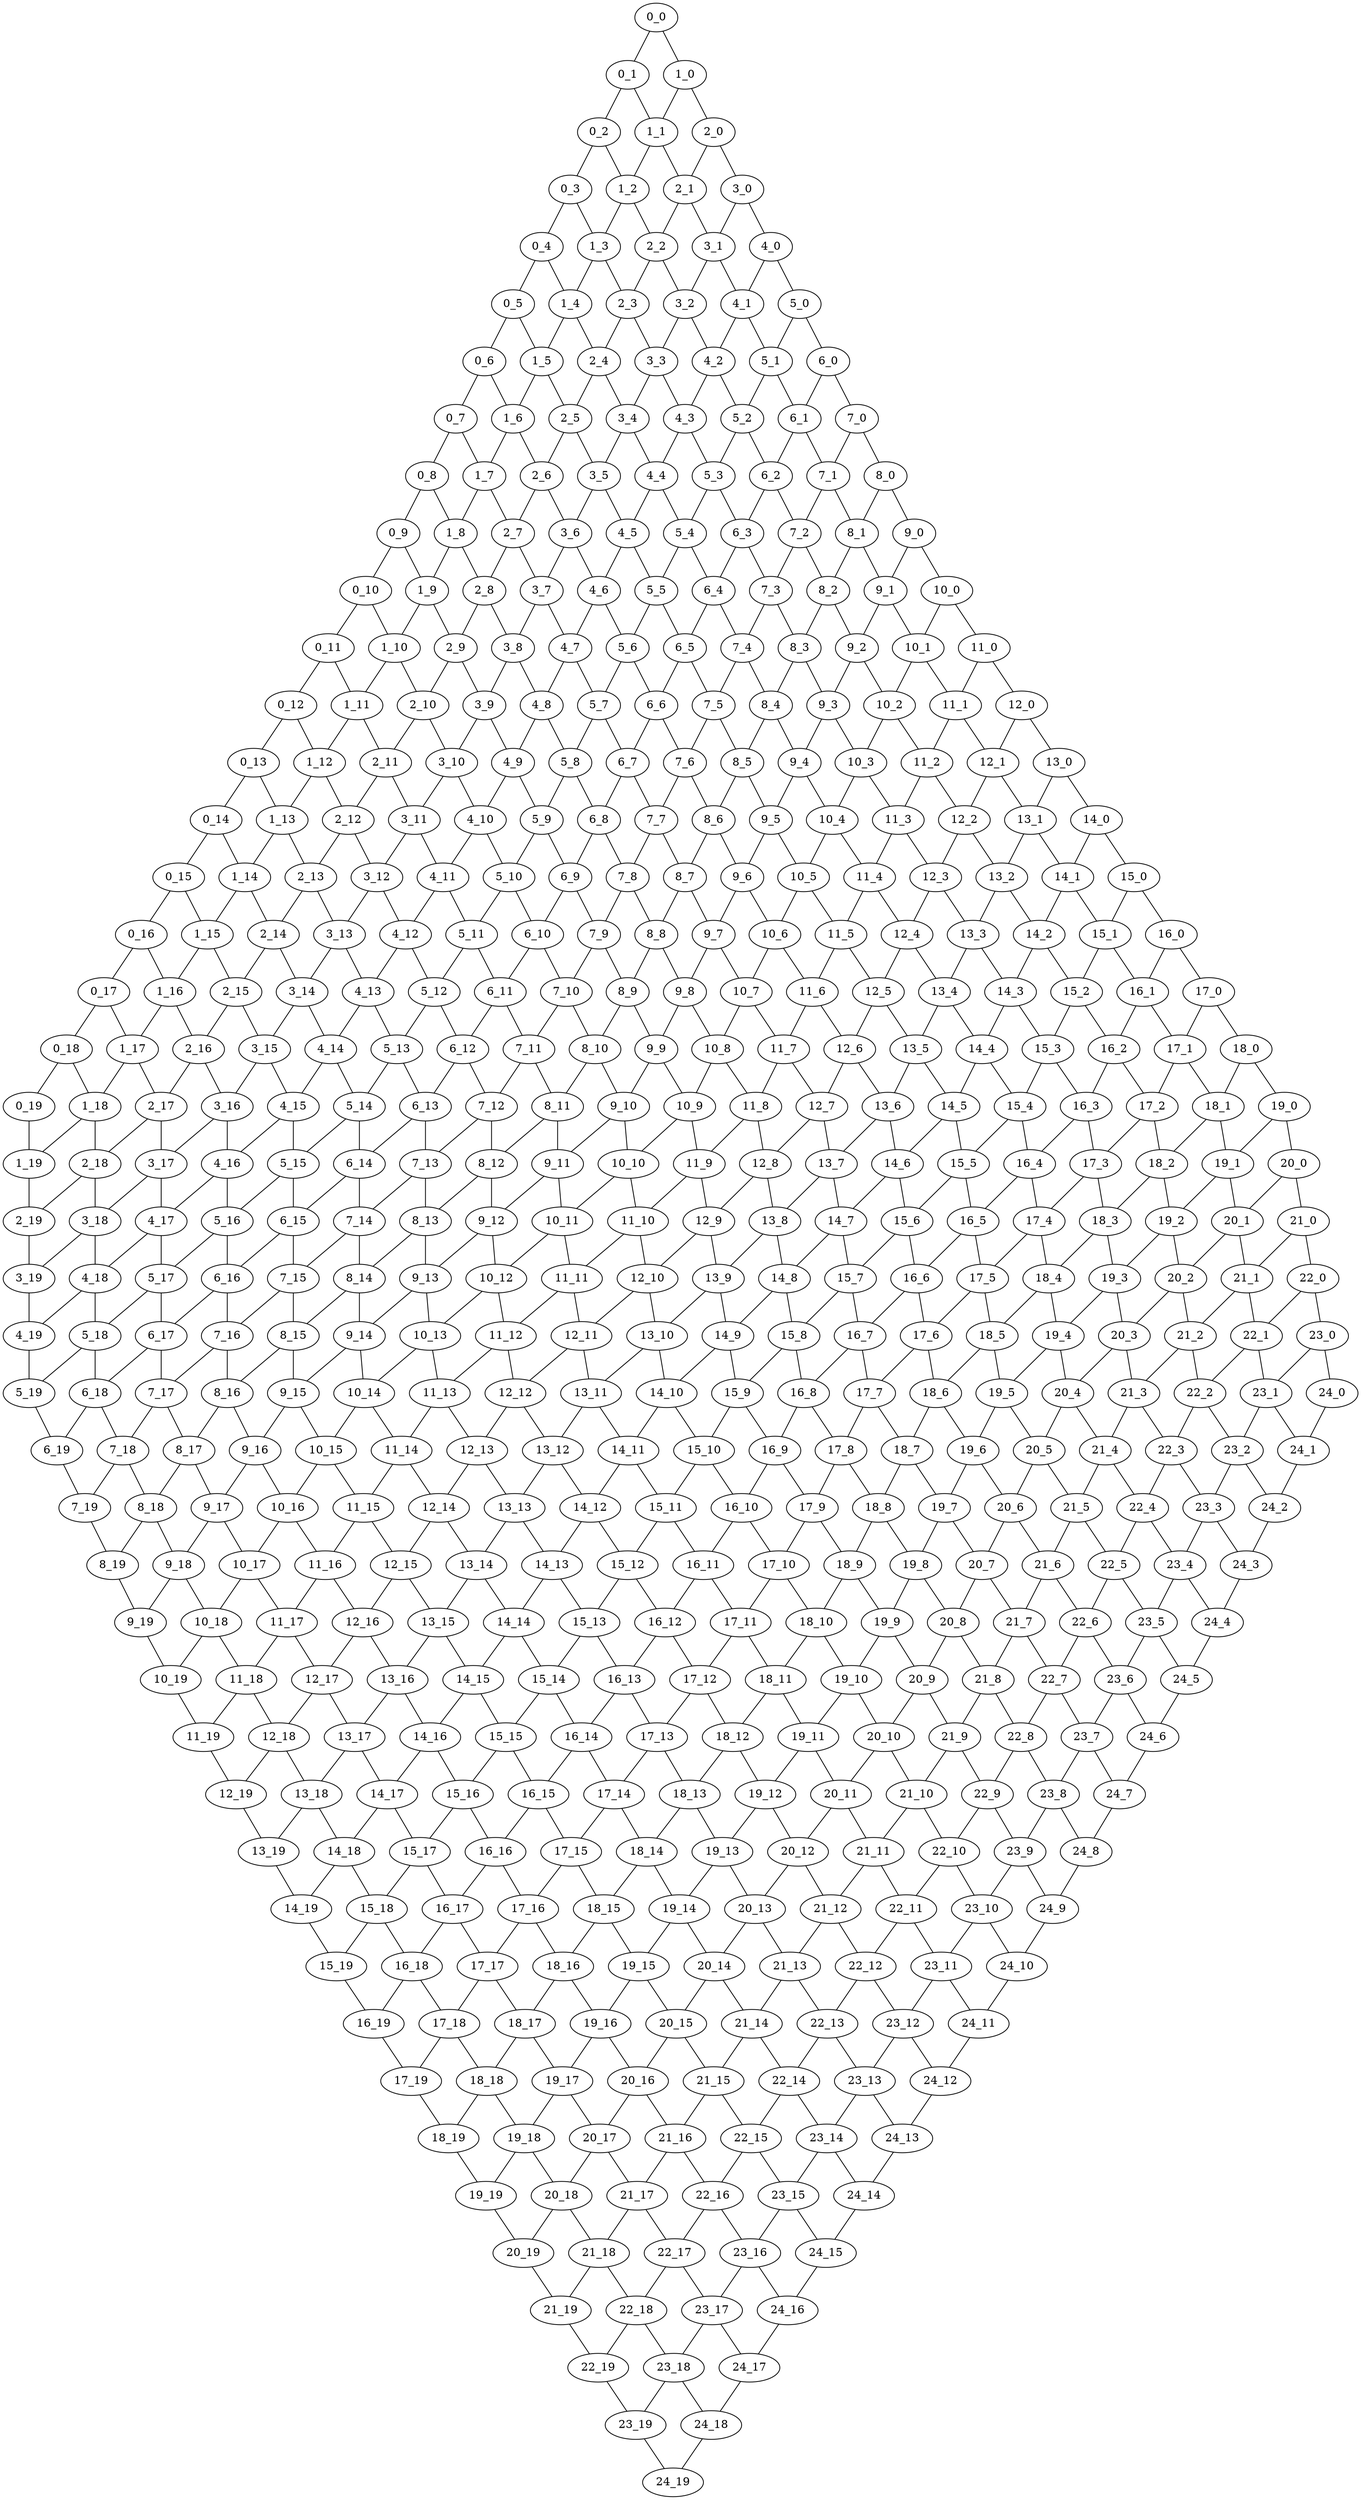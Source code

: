 graph G {
    "0_0";
    "0_1";
    "0_2";
    "0_3";
    "0_4";
    "0_5";
    "0_6";
    "0_7";
    "0_8";
    "0_9";
    "0_10";
    "0_11";
    "0_12";
    "0_13";
    "0_14";
    "0_15";
    "0_16";
    "0_17";
    "0_18";
    "0_19";
    "1_0";
    "1_1";
    "1_2";
    "1_3";
    "1_4";
    "1_5";
    "1_6";
    "1_7";
    "1_8";
    "1_9";
    "1_10";
    "1_11";
    "1_12";
    "1_13";
    "1_14";
    "1_15";
    "1_16";
    "1_17";
    "1_18";
    "1_19";
    "2_0";
    "2_1";
    "2_2";
    "2_3";
    "2_4";
    "2_5";
    "2_6";
    "2_7";
    "2_8";
    "2_9";
    "2_10";
    "2_11";
    "2_12";
    "2_13";
    "2_14";
    "2_15";
    "2_16";
    "2_17";
    "2_18";
    "2_19";
    "3_0";
    "3_1";
    "3_2";
    "3_3";
    "3_4";
    "3_5";
    "3_6";
    "3_7";
    "3_8";
    "3_9";
    "3_10";
    "3_11";
    "3_12";
    "3_13";
    "3_14";
    "3_15";
    "3_16";
    "3_17";
    "3_18";
    "3_19";
    "4_0";
    "4_1";
    "4_2";
    "4_3";
    "4_4";
    "4_5";
    "4_6";
    "4_7";
    "4_8";
    "4_9";
    "4_10";
    "4_11";
    "4_12";
    "4_13";
    "4_14";
    "4_15";
    "4_16";
    "4_17";
    "4_18";
    "4_19";
    "5_0";
    "5_1";
    "5_2";
    "5_3";
    "5_4";
    "5_5";
    "5_6";
    "5_7";
    "5_8";
    "5_9";
    "5_10";
    "5_11";
    "5_12";
    "5_13";
    "5_14";
    "5_15";
    "5_16";
    "5_17";
    "5_18";
    "5_19";
    "6_0";
    "6_1";
    "6_2";
    "6_3";
    "6_4";
    "6_5";
    "6_6";
    "6_7";
    "6_8";
    "6_9";
    "6_10";
    "6_11";
    "6_12";
    "6_13";
    "6_14";
    "6_15";
    "6_16";
    "6_17";
    "6_18";
    "6_19";
    "7_0";
    "7_1";
    "7_2";
    "7_3";
    "7_4";
    "7_5";
    "7_6";
    "7_7";
    "7_8";
    "7_9";
    "7_10";
    "7_11";
    "7_12";
    "7_13";
    "7_14";
    "7_15";
    "7_16";
    "7_17";
    "7_18";
    "7_19";
    "8_0";
    "8_1";
    "8_2";
    "8_3";
    "8_4";
    "8_5";
    "8_6";
    "8_7";
    "8_8";
    "8_9";
    "8_10";
    "8_11";
    "8_12";
    "8_13";
    "8_14";
    "8_15";
    "8_16";
    "8_17";
    "8_18";
    "8_19";
    "9_0";
    "9_1";
    "9_2";
    "9_3";
    "9_4";
    "9_5";
    "9_6";
    "9_7";
    "9_8";
    "9_9";
    "9_10";
    "9_11";
    "9_12";
    "9_13";
    "9_14";
    "9_15";
    "9_16";
    "9_17";
    "9_18";
    "9_19";
    "10_0";
    "10_1";
    "10_2";
    "10_3";
    "10_4";
    "10_5";
    "10_6";
    "10_7";
    "10_8";
    "10_9";
    "10_10";
    "10_11";
    "10_12";
    "10_13";
    "10_14";
    "10_15";
    "10_16";
    "10_17";
    "10_18";
    "10_19";
    "11_0";
    "11_1";
    "11_2";
    "11_3";
    "11_4";
    "11_5";
    "11_6";
    "11_7";
    "11_8";
    "11_9";
    "11_10";
    "11_11";
    "11_12";
    "11_13";
    "11_14";
    "11_15";
    "11_16";
    "11_17";
    "11_18";
    "11_19";
    "12_0";
    "12_1";
    "12_2";
    "12_3";
    "12_4";
    "12_5";
    "12_6";
    "12_7";
    "12_8";
    "12_9";
    "12_10";
    "12_11";
    "12_12";
    "12_13";
    "12_14";
    "12_15";
    "12_16";
    "12_17";
    "12_18";
    "12_19";
    "13_0";
    "13_1";
    "13_2";
    "13_3";
    "13_4";
    "13_5";
    "13_6";
    "13_7";
    "13_8";
    "13_9";
    "13_10";
    "13_11";
    "13_12";
    "13_13";
    "13_14";
    "13_15";
    "13_16";
    "13_17";
    "13_18";
    "13_19";
    "14_0";
    "14_1";
    "14_2";
    "14_3";
    "14_4";
    "14_5";
    "14_6";
    "14_7";
    "14_8";
    "14_9";
    "14_10";
    "14_11";
    "14_12";
    "14_13";
    "14_14";
    "14_15";
    "14_16";
    "14_17";
    "14_18";
    "14_19";
    "15_0";
    "15_1";
    "15_2";
    "15_3";
    "15_4";
    "15_5";
    "15_6";
    "15_7";
    "15_8";
    "15_9";
    "15_10";
    "15_11";
    "15_12";
    "15_13";
    "15_14";
    "15_15";
    "15_16";
    "15_17";
    "15_18";
    "15_19";
    "16_0";
    "16_1";
    "16_2";
    "16_3";
    "16_4";
    "16_5";
    "16_6";
    "16_7";
    "16_8";
    "16_9";
    "16_10";
    "16_11";
    "16_12";
    "16_13";
    "16_14";
    "16_15";
    "16_16";
    "16_17";
    "16_18";
    "16_19";
    "17_0";
    "17_1";
    "17_2";
    "17_3";
    "17_4";
    "17_5";
    "17_6";
    "17_7";
    "17_8";
    "17_9";
    "17_10";
    "17_11";
    "17_12";
    "17_13";
    "17_14";
    "17_15";
    "17_16";
    "17_17";
    "17_18";
    "17_19";
    "18_0";
    "18_1";
    "18_2";
    "18_3";
    "18_4";
    "18_5";
    "18_6";
    "18_7";
    "18_8";
    "18_9";
    "18_10";
    "18_11";
    "18_12";
    "18_13";
    "18_14";
    "18_15";
    "18_16";
    "18_17";
    "18_18";
    "18_19";
    "19_0";
    "19_1";
    "19_2";
    "19_3";
    "19_4";
    "19_5";
    "19_6";
    "19_7";
    "19_8";
    "19_9";
    "19_10";
    "19_11";
    "19_12";
    "19_13";
    "19_14";
    "19_15";
    "19_16";
    "19_17";
    "19_18";
    "19_19";
    "20_0";
    "20_1";
    "20_2";
    "20_3";
    "20_4";
    "20_5";
    "20_6";
    "20_7";
    "20_8";
    "20_9";
    "20_10";
    "20_11";
    "20_12";
    "20_13";
    "20_14";
    "20_15";
    "20_16";
    "20_17";
    "20_18";
    "20_19";
    "21_0";
    "21_1";
    "21_2";
    "21_3";
    "21_4";
    "21_5";
    "21_6";
    "21_7";
    "21_8";
    "21_9";
    "21_10";
    "21_11";
    "21_12";
    "21_13";
    "21_14";
    "21_15";
    "21_16";
    "21_17";
    "21_18";
    "21_19";
    "22_0";
    "22_1";
    "22_2";
    "22_3";
    "22_4";
    "22_5";
    "22_6";
    "22_7";
    "22_8";
    "22_9";
    "22_10";
    "22_11";
    "22_12";
    "22_13";
    "22_14";
    "22_15";
    "22_16";
    "22_17";
    "22_18";
    "22_19";
    "23_0";
    "23_1";
    "23_2";
    "23_3";
    "23_4";
    "23_5";
    "23_6";
    "23_7";
    "23_8";
    "23_9";
    "23_10";
    "23_11";
    "23_12";
    "23_13";
    "23_14";
    "23_15";
    "23_16";
    "23_17";
    "23_18";
    "23_19";
    "24_0";
    "24_1";
    "24_2";
    "24_3";
    "24_4";
    "24_5";
    "24_6";
    "24_7";
    "24_8";
    "24_9";
    "24_10";
    "24_11";
    "24_12";
    "24_13";
    "24_14";
    "24_15";
    "24_16";
    "24_17";
    "24_18";
    "24_19";
    "0_0" -- "0_1";
    "0_1" -- "0_2";
    "0_2" -- "0_3";
    "0_3" -- "0_4";
    "0_4" -- "0_5";
    "0_5" -- "0_6";
    "0_6" -- "0_7";
    "0_7" -- "0_8";
    "0_8" -- "0_9";
    "0_9" -- "0_10";
    "0_10" -- "0_11";
    "0_11" -- "0_12";
    "0_12" -- "0_13";
    "0_13" -- "0_14";
    "0_14" -- "0_15";
    "0_15" -- "0_16";
    "0_16" -- "0_17";
    "0_17" -- "0_18";
    "0_18" -- "0_19";
    "1_0" -- "1_1";
    "1_1" -- "1_2";
    "1_2" -- "1_3";
    "1_3" -- "1_4";
    "1_4" -- "1_5";
    "1_5" -- "1_6";
    "1_6" -- "1_7";
    "1_7" -- "1_8";
    "1_8" -- "1_9";
    "1_9" -- "1_10";
    "1_10" -- "1_11";
    "1_11" -- "1_12";
    "1_12" -- "1_13";
    "1_13" -- "1_14";
    "1_14" -- "1_15";
    "1_15" -- "1_16";
    "1_16" -- "1_17";
    "1_17" -- "1_18";
    "1_18" -- "1_19";
    "2_0" -- "2_1";
    "2_1" -- "2_2";
    "2_2" -- "2_3";
    "2_3" -- "2_4";
    "2_4" -- "2_5";
    "2_5" -- "2_6";
    "2_6" -- "2_7";
    "2_7" -- "2_8";
    "2_8" -- "2_9";
    "2_9" -- "2_10";
    "2_10" -- "2_11";
    "2_11" -- "2_12";
    "2_12" -- "2_13";
    "2_13" -- "2_14";
    "2_14" -- "2_15";
    "2_15" -- "2_16";
    "2_16" -- "2_17";
    "2_17" -- "2_18";
    "2_18" -- "2_19";
    "3_0" -- "3_1";
    "3_1" -- "3_2";
    "3_2" -- "3_3";
    "3_3" -- "3_4";
    "3_4" -- "3_5";
    "3_5" -- "3_6";
    "3_6" -- "3_7";
    "3_7" -- "3_8";
    "3_8" -- "3_9";
    "3_9" -- "3_10";
    "3_10" -- "3_11";
    "3_11" -- "3_12";
    "3_12" -- "3_13";
    "3_13" -- "3_14";
    "3_14" -- "3_15";
    "3_15" -- "3_16";
    "3_16" -- "3_17";
    "3_17" -- "3_18";
    "3_18" -- "3_19";
    "4_0" -- "4_1";
    "4_1" -- "4_2";
    "4_2" -- "4_3";
    "4_3" -- "4_4";
    "4_4" -- "4_5";
    "4_5" -- "4_6";
    "4_6" -- "4_7";
    "4_7" -- "4_8";
    "4_8" -- "4_9";
    "4_9" -- "4_10";
    "4_10" -- "4_11";
    "4_11" -- "4_12";
    "4_12" -- "4_13";
    "4_13" -- "4_14";
    "4_14" -- "4_15";
    "4_15" -- "4_16";
    "4_16" -- "4_17";
    "4_17" -- "4_18";
    "4_18" -- "4_19";
    "5_0" -- "5_1";
    "5_1" -- "5_2";
    "5_2" -- "5_3";
    "5_3" -- "5_4";
    "5_4" -- "5_5";
    "5_5" -- "5_6";
    "5_6" -- "5_7";
    "5_7" -- "5_8";
    "5_8" -- "5_9";
    "5_9" -- "5_10";
    "5_10" -- "5_11";
    "5_11" -- "5_12";
    "5_12" -- "5_13";
    "5_13" -- "5_14";
    "5_14" -- "5_15";
    "5_15" -- "5_16";
    "5_16" -- "5_17";
    "5_17" -- "5_18";
    "5_18" -- "5_19";
    "6_0" -- "6_1";
    "6_1" -- "6_2";
    "6_2" -- "6_3";
    "6_3" -- "6_4";
    "6_4" -- "6_5";
    "6_5" -- "6_6";
    "6_6" -- "6_7";
    "6_7" -- "6_8";
    "6_8" -- "6_9";
    "6_9" -- "6_10";
    "6_10" -- "6_11";
    "6_11" -- "6_12";
    "6_12" -- "6_13";
    "6_13" -- "6_14";
    "6_14" -- "6_15";
    "6_15" -- "6_16";
    "6_16" -- "6_17";
    "6_17" -- "6_18";
    "6_18" -- "6_19";
    "7_0" -- "7_1";
    "7_1" -- "7_2";
    "7_2" -- "7_3";
    "7_3" -- "7_4";
    "7_4" -- "7_5";
    "7_5" -- "7_6";
    "7_6" -- "7_7";
    "7_7" -- "7_8";
    "7_8" -- "7_9";
    "7_9" -- "7_10";
    "7_10" -- "7_11";
    "7_11" -- "7_12";
    "7_12" -- "7_13";
    "7_13" -- "7_14";
    "7_14" -- "7_15";
    "7_15" -- "7_16";
    "7_16" -- "7_17";
    "7_17" -- "7_18";
    "7_18" -- "7_19";
    "8_0" -- "8_1";
    "8_1" -- "8_2";
    "8_2" -- "8_3";
    "8_3" -- "8_4";
    "8_4" -- "8_5";
    "8_5" -- "8_6";
    "8_6" -- "8_7";
    "8_7" -- "8_8";
    "8_8" -- "8_9";
    "8_9" -- "8_10";
    "8_10" -- "8_11";
    "8_11" -- "8_12";
    "8_12" -- "8_13";
    "8_13" -- "8_14";
    "8_14" -- "8_15";
    "8_15" -- "8_16";
    "8_16" -- "8_17";
    "8_17" -- "8_18";
    "8_18" -- "8_19";
    "9_0" -- "9_1";
    "9_1" -- "9_2";
    "9_2" -- "9_3";
    "9_3" -- "9_4";
    "9_4" -- "9_5";
    "9_5" -- "9_6";
    "9_6" -- "9_7";
    "9_7" -- "9_8";
    "9_8" -- "9_9";
    "9_9" -- "9_10";
    "9_10" -- "9_11";
    "9_11" -- "9_12";
    "9_12" -- "9_13";
    "9_13" -- "9_14";
    "9_14" -- "9_15";
    "9_15" -- "9_16";
    "9_16" -- "9_17";
    "9_17" -- "9_18";
    "9_18" -- "9_19";
    "10_0" -- "10_1";
    "10_1" -- "10_2";
    "10_2" -- "10_3";
    "10_3" -- "10_4";
    "10_4" -- "10_5";
    "10_5" -- "10_6";
    "10_6" -- "10_7";
    "10_7" -- "10_8";
    "10_8" -- "10_9";
    "10_9" -- "10_10";
    "10_10" -- "10_11";
    "10_11" -- "10_12";
    "10_12" -- "10_13";
    "10_13" -- "10_14";
    "10_14" -- "10_15";
    "10_15" -- "10_16";
    "10_16" -- "10_17";
    "10_17" -- "10_18";
    "10_18" -- "10_19";
    "11_0" -- "11_1";
    "11_1" -- "11_2";
    "11_2" -- "11_3";
    "11_3" -- "11_4";
    "11_4" -- "11_5";
    "11_5" -- "11_6";
    "11_6" -- "11_7";
    "11_7" -- "11_8";
    "11_8" -- "11_9";
    "11_9" -- "11_10";
    "11_10" -- "11_11";
    "11_11" -- "11_12";
    "11_12" -- "11_13";
    "11_13" -- "11_14";
    "11_14" -- "11_15";
    "11_15" -- "11_16";
    "11_16" -- "11_17";
    "11_17" -- "11_18";
    "11_18" -- "11_19";
    "12_0" -- "12_1";
    "12_1" -- "12_2";
    "12_2" -- "12_3";
    "12_3" -- "12_4";
    "12_4" -- "12_5";
    "12_5" -- "12_6";
    "12_6" -- "12_7";
    "12_7" -- "12_8";
    "12_8" -- "12_9";
    "12_9" -- "12_10";
    "12_10" -- "12_11";
    "12_11" -- "12_12";
    "12_12" -- "12_13";
    "12_13" -- "12_14";
    "12_14" -- "12_15";
    "12_15" -- "12_16";
    "12_16" -- "12_17";
    "12_17" -- "12_18";
    "12_18" -- "12_19";
    "13_0" -- "13_1";
    "13_1" -- "13_2";
    "13_2" -- "13_3";
    "13_3" -- "13_4";
    "13_4" -- "13_5";
    "13_5" -- "13_6";
    "13_6" -- "13_7";
    "13_7" -- "13_8";
    "13_8" -- "13_9";
    "13_9" -- "13_10";
    "13_10" -- "13_11";
    "13_11" -- "13_12";
    "13_12" -- "13_13";
    "13_13" -- "13_14";
    "13_14" -- "13_15";
    "13_15" -- "13_16";
    "13_16" -- "13_17";
    "13_17" -- "13_18";
    "13_18" -- "13_19";
    "14_0" -- "14_1";
    "14_1" -- "14_2";
    "14_2" -- "14_3";
    "14_3" -- "14_4";
    "14_4" -- "14_5";
    "14_5" -- "14_6";
    "14_6" -- "14_7";
    "14_7" -- "14_8";
    "14_8" -- "14_9";
    "14_9" -- "14_10";
    "14_10" -- "14_11";
    "14_11" -- "14_12";
    "14_12" -- "14_13";
    "14_13" -- "14_14";
    "14_14" -- "14_15";
    "14_15" -- "14_16";
    "14_16" -- "14_17";
    "14_17" -- "14_18";
    "14_18" -- "14_19";
    "15_0" -- "15_1";
    "15_1" -- "15_2";
    "15_2" -- "15_3";
    "15_3" -- "15_4";
    "15_4" -- "15_5";
    "15_5" -- "15_6";
    "15_6" -- "15_7";
    "15_7" -- "15_8";
    "15_8" -- "15_9";
    "15_9" -- "15_10";
    "15_10" -- "15_11";
    "15_11" -- "15_12";
    "15_12" -- "15_13";
    "15_13" -- "15_14";
    "15_14" -- "15_15";
    "15_15" -- "15_16";
    "15_16" -- "15_17";
    "15_17" -- "15_18";
    "15_18" -- "15_19";
    "16_0" -- "16_1";
    "16_1" -- "16_2";
    "16_2" -- "16_3";
    "16_3" -- "16_4";
    "16_4" -- "16_5";
    "16_5" -- "16_6";
    "16_6" -- "16_7";
    "16_7" -- "16_8";
    "16_8" -- "16_9";
    "16_9" -- "16_10";
    "16_10" -- "16_11";
    "16_11" -- "16_12";
    "16_12" -- "16_13";
    "16_13" -- "16_14";
    "16_14" -- "16_15";
    "16_15" -- "16_16";
    "16_16" -- "16_17";
    "16_17" -- "16_18";
    "16_18" -- "16_19";
    "17_0" -- "17_1";
    "17_1" -- "17_2";
    "17_2" -- "17_3";
    "17_3" -- "17_4";
    "17_4" -- "17_5";
    "17_5" -- "17_6";
    "17_6" -- "17_7";
    "17_7" -- "17_8";
    "17_8" -- "17_9";
    "17_9" -- "17_10";
    "17_10" -- "17_11";
    "17_11" -- "17_12";
    "17_12" -- "17_13";
    "17_13" -- "17_14";
    "17_14" -- "17_15";
    "17_15" -- "17_16";
    "17_16" -- "17_17";
    "17_17" -- "17_18";
    "17_18" -- "17_19";
    "18_0" -- "18_1";
    "18_1" -- "18_2";
    "18_2" -- "18_3";
    "18_3" -- "18_4";
    "18_4" -- "18_5";
    "18_5" -- "18_6";
    "18_6" -- "18_7";
    "18_7" -- "18_8";
    "18_8" -- "18_9";
    "18_9" -- "18_10";
    "18_10" -- "18_11";
    "18_11" -- "18_12";
    "18_12" -- "18_13";
    "18_13" -- "18_14";
    "18_14" -- "18_15";
    "18_15" -- "18_16";
    "18_16" -- "18_17";
    "18_17" -- "18_18";
    "18_18" -- "18_19";
    "19_0" -- "19_1";
    "19_1" -- "19_2";
    "19_2" -- "19_3";
    "19_3" -- "19_4";
    "19_4" -- "19_5";
    "19_5" -- "19_6";
    "19_6" -- "19_7";
    "19_7" -- "19_8";
    "19_8" -- "19_9";
    "19_9" -- "19_10";
    "19_10" -- "19_11";
    "19_11" -- "19_12";
    "19_12" -- "19_13";
    "19_13" -- "19_14";
    "19_14" -- "19_15";
    "19_15" -- "19_16";
    "19_16" -- "19_17";
    "19_17" -- "19_18";
    "19_18" -- "19_19";
    "20_0" -- "20_1";
    "20_1" -- "20_2";
    "20_2" -- "20_3";
    "20_3" -- "20_4";
    "20_4" -- "20_5";
    "20_5" -- "20_6";
    "20_6" -- "20_7";
    "20_7" -- "20_8";
    "20_8" -- "20_9";
    "20_9" -- "20_10";
    "20_10" -- "20_11";
    "20_11" -- "20_12";
    "20_12" -- "20_13";
    "20_13" -- "20_14";
    "20_14" -- "20_15";
    "20_15" -- "20_16";
    "20_16" -- "20_17";
    "20_17" -- "20_18";
    "20_18" -- "20_19";
    "21_0" -- "21_1";
    "21_1" -- "21_2";
    "21_2" -- "21_3";
    "21_3" -- "21_4";
    "21_4" -- "21_5";
    "21_5" -- "21_6";
    "21_6" -- "21_7";
    "21_7" -- "21_8";
    "21_8" -- "21_9";
    "21_9" -- "21_10";
    "21_10" -- "21_11";
    "21_11" -- "21_12";
    "21_12" -- "21_13";
    "21_13" -- "21_14";
    "21_14" -- "21_15";
    "21_15" -- "21_16";
    "21_16" -- "21_17";
    "21_17" -- "21_18";
    "21_18" -- "21_19";
    "22_0" -- "22_1";
    "22_1" -- "22_2";
    "22_2" -- "22_3";
    "22_3" -- "22_4";
    "22_4" -- "22_5";
    "22_5" -- "22_6";
    "22_6" -- "22_7";
    "22_7" -- "22_8";
    "22_8" -- "22_9";
    "22_9" -- "22_10";
    "22_10" -- "22_11";
    "22_11" -- "22_12";
    "22_12" -- "22_13";
    "22_13" -- "22_14";
    "22_14" -- "22_15";
    "22_15" -- "22_16";
    "22_16" -- "22_17";
    "22_17" -- "22_18";
    "22_18" -- "22_19";
    "23_0" -- "23_1";
    "23_1" -- "23_2";
    "23_2" -- "23_3";
    "23_3" -- "23_4";
    "23_4" -- "23_5";
    "23_5" -- "23_6";
    "23_6" -- "23_7";
    "23_7" -- "23_8";
    "23_8" -- "23_9";
    "23_9" -- "23_10";
    "23_10" -- "23_11";
    "23_11" -- "23_12";
    "23_12" -- "23_13";
    "23_13" -- "23_14";
    "23_14" -- "23_15";
    "23_15" -- "23_16";
    "23_16" -- "23_17";
    "23_17" -- "23_18";
    "23_18" -- "23_19";
    "24_0" -- "24_1";
    "24_1" -- "24_2";
    "24_2" -- "24_3";
    "24_3" -- "24_4";
    "24_4" -- "24_5";
    "24_5" -- "24_6";
    "24_6" -- "24_7";
    "24_7" -- "24_8";
    "24_8" -- "24_9";
    "24_9" -- "24_10";
    "24_10" -- "24_11";
    "24_11" -- "24_12";
    "24_12" -- "24_13";
    "24_13" -- "24_14";
    "24_14" -- "24_15";
    "24_15" -- "24_16";
    "24_16" -- "24_17";
    "24_17" -- "24_18";
    "24_18" -- "24_19";
    "0_0" -- "1_0";
    "1_0" -- "2_0";
    "2_0" -- "3_0";
    "3_0" -- "4_0";
    "4_0" -- "5_0";
    "5_0" -- "6_0";
    "6_0" -- "7_0";
    "7_0" -- "8_0";
    "8_0" -- "9_0";
    "9_0" -- "10_0";
    "10_0" -- "11_0";
    "11_0" -- "12_0";
    "12_0" -- "13_0";
    "13_0" -- "14_0";
    "14_0" -- "15_0";
    "15_0" -- "16_0";
    "16_0" -- "17_0";
    "17_0" -- "18_0";
    "18_0" -- "19_0";
    "19_0" -- "20_0";
    "20_0" -- "21_0";
    "21_0" -- "22_0";
    "22_0" -- "23_0";
    "23_0" -- "24_0";
    "0_1" -- "1_1";
    "1_1" -- "2_1";
    "2_1" -- "3_1";
    "3_1" -- "4_1";
    "4_1" -- "5_1";
    "5_1" -- "6_1";
    "6_1" -- "7_1";
    "7_1" -- "8_1";
    "8_1" -- "9_1";
    "9_1" -- "10_1";
    "10_1" -- "11_1";
    "11_1" -- "12_1";
    "12_1" -- "13_1";
    "13_1" -- "14_1";
    "14_1" -- "15_1";
    "15_1" -- "16_1";
    "16_1" -- "17_1";
    "17_1" -- "18_1";
    "18_1" -- "19_1";
    "19_1" -- "20_1";
    "20_1" -- "21_1";
    "21_1" -- "22_1";
    "22_1" -- "23_1";
    "23_1" -- "24_1";
    "0_2" -- "1_2";
    "1_2" -- "2_2";
    "2_2" -- "3_2";
    "3_2" -- "4_2";
    "4_2" -- "5_2";
    "5_2" -- "6_2";
    "6_2" -- "7_2";
    "7_2" -- "8_2";
    "8_2" -- "9_2";
    "9_2" -- "10_2";
    "10_2" -- "11_2";
    "11_2" -- "12_2";
    "12_2" -- "13_2";
    "13_2" -- "14_2";
    "14_2" -- "15_2";
    "15_2" -- "16_2";
    "16_2" -- "17_2";
    "17_2" -- "18_2";
    "18_2" -- "19_2";
    "19_2" -- "20_2";
    "20_2" -- "21_2";
    "21_2" -- "22_2";
    "22_2" -- "23_2";
    "23_2" -- "24_2";
    "0_3" -- "1_3";
    "1_3" -- "2_3";
    "2_3" -- "3_3";
    "3_3" -- "4_3";
    "4_3" -- "5_3";
    "5_3" -- "6_3";
    "6_3" -- "7_3";
    "7_3" -- "8_3";
    "8_3" -- "9_3";
    "9_3" -- "10_3";
    "10_3" -- "11_3";
    "11_3" -- "12_3";
    "12_3" -- "13_3";
    "13_3" -- "14_3";
    "14_3" -- "15_3";
    "15_3" -- "16_3";
    "16_3" -- "17_3";
    "17_3" -- "18_3";
    "18_3" -- "19_3";
    "19_3" -- "20_3";
    "20_3" -- "21_3";
    "21_3" -- "22_3";
    "22_3" -- "23_3";
    "23_3" -- "24_3";
    "0_4" -- "1_4";
    "1_4" -- "2_4";
    "2_4" -- "3_4";
    "3_4" -- "4_4";
    "4_4" -- "5_4";
    "5_4" -- "6_4";
    "6_4" -- "7_4";
    "7_4" -- "8_4";
    "8_4" -- "9_4";
    "9_4" -- "10_4";
    "10_4" -- "11_4";
    "11_4" -- "12_4";
    "12_4" -- "13_4";
    "13_4" -- "14_4";
    "14_4" -- "15_4";
    "15_4" -- "16_4";
    "16_4" -- "17_4";
    "17_4" -- "18_4";
    "18_4" -- "19_4";
    "19_4" -- "20_4";
    "20_4" -- "21_4";
    "21_4" -- "22_4";
    "22_4" -- "23_4";
    "23_4" -- "24_4";
    "0_5" -- "1_5";
    "1_5" -- "2_5";
    "2_5" -- "3_5";
    "3_5" -- "4_5";
    "4_5" -- "5_5";
    "5_5" -- "6_5";
    "6_5" -- "7_5";
    "7_5" -- "8_5";
    "8_5" -- "9_5";
    "9_5" -- "10_5";
    "10_5" -- "11_5";
    "11_5" -- "12_5";
    "12_5" -- "13_5";
    "13_5" -- "14_5";
    "14_5" -- "15_5";
    "15_5" -- "16_5";
    "16_5" -- "17_5";
    "17_5" -- "18_5";
    "18_5" -- "19_5";
    "19_5" -- "20_5";
    "20_5" -- "21_5";
    "21_5" -- "22_5";
    "22_5" -- "23_5";
    "23_5" -- "24_5";
    "0_6" -- "1_6";
    "1_6" -- "2_6";
    "2_6" -- "3_6";
    "3_6" -- "4_6";
    "4_6" -- "5_6";
    "5_6" -- "6_6";
    "6_6" -- "7_6";
    "7_6" -- "8_6";
    "8_6" -- "9_6";
    "9_6" -- "10_6";
    "10_6" -- "11_6";
    "11_6" -- "12_6";
    "12_6" -- "13_6";
    "13_6" -- "14_6";
    "14_6" -- "15_6";
    "15_6" -- "16_6";
    "16_6" -- "17_6";
    "17_6" -- "18_6";
    "18_6" -- "19_6";
    "19_6" -- "20_6";
    "20_6" -- "21_6";
    "21_6" -- "22_6";
    "22_6" -- "23_6";
    "23_6" -- "24_6";
    "0_7" -- "1_7";
    "1_7" -- "2_7";
    "2_7" -- "3_7";
    "3_7" -- "4_7";
    "4_7" -- "5_7";
    "5_7" -- "6_7";
    "6_7" -- "7_7";
    "7_7" -- "8_7";
    "8_7" -- "9_7";
    "9_7" -- "10_7";
    "10_7" -- "11_7";
    "11_7" -- "12_7";
    "12_7" -- "13_7";
    "13_7" -- "14_7";
    "14_7" -- "15_7";
    "15_7" -- "16_7";
    "16_7" -- "17_7";
    "17_7" -- "18_7";
    "18_7" -- "19_7";
    "19_7" -- "20_7";
    "20_7" -- "21_7";
    "21_7" -- "22_7";
    "22_7" -- "23_7";
    "23_7" -- "24_7";
    "0_8" -- "1_8";
    "1_8" -- "2_8";
    "2_8" -- "3_8";
    "3_8" -- "4_8";
    "4_8" -- "5_8";
    "5_8" -- "6_8";
    "6_8" -- "7_8";
    "7_8" -- "8_8";
    "8_8" -- "9_8";
    "9_8" -- "10_8";
    "10_8" -- "11_8";
    "11_8" -- "12_8";
    "12_8" -- "13_8";
    "13_8" -- "14_8";
    "14_8" -- "15_8";
    "15_8" -- "16_8";
    "16_8" -- "17_8";
    "17_8" -- "18_8";
    "18_8" -- "19_8";
    "19_8" -- "20_8";
    "20_8" -- "21_8";
    "21_8" -- "22_8";
    "22_8" -- "23_8";
    "23_8" -- "24_8";
    "0_9" -- "1_9";
    "1_9" -- "2_9";
    "2_9" -- "3_9";
    "3_9" -- "4_9";
    "4_9" -- "5_9";
    "5_9" -- "6_9";
    "6_9" -- "7_9";
    "7_9" -- "8_9";
    "8_9" -- "9_9";
    "9_9" -- "10_9";
    "10_9" -- "11_9";
    "11_9" -- "12_9";
    "12_9" -- "13_9";
    "13_9" -- "14_9";
    "14_9" -- "15_9";
    "15_9" -- "16_9";
    "16_9" -- "17_9";
    "17_9" -- "18_9";
    "18_9" -- "19_9";
    "19_9" -- "20_9";
    "20_9" -- "21_9";
    "21_9" -- "22_9";
    "22_9" -- "23_9";
    "23_9" -- "24_9";
    "0_10" -- "1_10";
    "1_10" -- "2_10";
    "2_10" -- "3_10";
    "3_10" -- "4_10";
    "4_10" -- "5_10";
    "5_10" -- "6_10";
    "6_10" -- "7_10";
    "7_10" -- "8_10";
    "8_10" -- "9_10";
    "9_10" -- "10_10";
    "10_10" -- "11_10";
    "11_10" -- "12_10";
    "12_10" -- "13_10";
    "13_10" -- "14_10";
    "14_10" -- "15_10";
    "15_10" -- "16_10";
    "16_10" -- "17_10";
    "17_10" -- "18_10";
    "18_10" -- "19_10";
    "19_10" -- "20_10";
    "20_10" -- "21_10";
    "21_10" -- "22_10";
    "22_10" -- "23_10";
    "23_10" -- "24_10";
    "0_11" -- "1_11";
    "1_11" -- "2_11";
    "2_11" -- "3_11";
    "3_11" -- "4_11";
    "4_11" -- "5_11";
    "5_11" -- "6_11";
    "6_11" -- "7_11";
    "7_11" -- "8_11";
    "8_11" -- "9_11";
    "9_11" -- "10_11";
    "10_11" -- "11_11";
    "11_11" -- "12_11";
    "12_11" -- "13_11";
    "13_11" -- "14_11";
    "14_11" -- "15_11";
    "15_11" -- "16_11";
    "16_11" -- "17_11";
    "17_11" -- "18_11";
    "18_11" -- "19_11";
    "19_11" -- "20_11";
    "20_11" -- "21_11";
    "21_11" -- "22_11";
    "22_11" -- "23_11";
    "23_11" -- "24_11";
    "0_12" -- "1_12";
    "1_12" -- "2_12";
    "2_12" -- "3_12";
    "3_12" -- "4_12";
    "4_12" -- "5_12";
    "5_12" -- "6_12";
    "6_12" -- "7_12";
    "7_12" -- "8_12";
    "8_12" -- "9_12";
    "9_12" -- "10_12";
    "10_12" -- "11_12";
    "11_12" -- "12_12";
    "12_12" -- "13_12";
    "13_12" -- "14_12";
    "14_12" -- "15_12";
    "15_12" -- "16_12";
    "16_12" -- "17_12";
    "17_12" -- "18_12";
    "18_12" -- "19_12";
    "19_12" -- "20_12";
    "20_12" -- "21_12";
    "21_12" -- "22_12";
    "22_12" -- "23_12";
    "23_12" -- "24_12";
    "0_13" -- "1_13";
    "1_13" -- "2_13";
    "2_13" -- "3_13";
    "3_13" -- "4_13";
    "4_13" -- "5_13";
    "5_13" -- "6_13";
    "6_13" -- "7_13";
    "7_13" -- "8_13";
    "8_13" -- "9_13";
    "9_13" -- "10_13";
    "10_13" -- "11_13";
    "11_13" -- "12_13";
    "12_13" -- "13_13";
    "13_13" -- "14_13";
    "14_13" -- "15_13";
    "15_13" -- "16_13";
    "16_13" -- "17_13";
    "17_13" -- "18_13";
    "18_13" -- "19_13";
    "19_13" -- "20_13";
    "20_13" -- "21_13";
    "21_13" -- "22_13";
    "22_13" -- "23_13";
    "23_13" -- "24_13";
    "0_14" -- "1_14";
    "1_14" -- "2_14";
    "2_14" -- "3_14";
    "3_14" -- "4_14";
    "4_14" -- "5_14";
    "5_14" -- "6_14";
    "6_14" -- "7_14";
    "7_14" -- "8_14";
    "8_14" -- "9_14";
    "9_14" -- "10_14";
    "10_14" -- "11_14";
    "11_14" -- "12_14";
    "12_14" -- "13_14";
    "13_14" -- "14_14";
    "14_14" -- "15_14";
    "15_14" -- "16_14";
    "16_14" -- "17_14";
    "17_14" -- "18_14";
    "18_14" -- "19_14";
    "19_14" -- "20_14";
    "20_14" -- "21_14";
    "21_14" -- "22_14";
    "22_14" -- "23_14";
    "23_14" -- "24_14";
    "0_15" -- "1_15";
    "1_15" -- "2_15";
    "2_15" -- "3_15";
    "3_15" -- "4_15";
    "4_15" -- "5_15";
    "5_15" -- "6_15";
    "6_15" -- "7_15";
    "7_15" -- "8_15";
    "8_15" -- "9_15";
    "9_15" -- "10_15";
    "10_15" -- "11_15";
    "11_15" -- "12_15";
    "12_15" -- "13_15";
    "13_15" -- "14_15";
    "14_15" -- "15_15";
    "15_15" -- "16_15";
    "16_15" -- "17_15";
    "17_15" -- "18_15";
    "18_15" -- "19_15";
    "19_15" -- "20_15";
    "20_15" -- "21_15";
    "21_15" -- "22_15";
    "22_15" -- "23_15";
    "23_15" -- "24_15";
    "0_16" -- "1_16";
    "1_16" -- "2_16";
    "2_16" -- "3_16";
    "3_16" -- "4_16";
    "4_16" -- "5_16";
    "5_16" -- "6_16";
    "6_16" -- "7_16";
    "7_16" -- "8_16";
    "8_16" -- "9_16";
    "9_16" -- "10_16";
    "10_16" -- "11_16";
    "11_16" -- "12_16";
    "12_16" -- "13_16";
    "13_16" -- "14_16";
    "14_16" -- "15_16";
    "15_16" -- "16_16";
    "16_16" -- "17_16";
    "17_16" -- "18_16";
    "18_16" -- "19_16";
    "19_16" -- "20_16";
    "20_16" -- "21_16";
    "21_16" -- "22_16";
    "22_16" -- "23_16";
    "23_16" -- "24_16";
    "0_17" -- "1_17";
    "1_17" -- "2_17";
    "2_17" -- "3_17";
    "3_17" -- "4_17";
    "4_17" -- "5_17";
    "5_17" -- "6_17";
    "6_17" -- "7_17";
    "7_17" -- "8_17";
    "8_17" -- "9_17";
    "9_17" -- "10_17";
    "10_17" -- "11_17";
    "11_17" -- "12_17";
    "12_17" -- "13_17";
    "13_17" -- "14_17";
    "14_17" -- "15_17";
    "15_17" -- "16_17";
    "16_17" -- "17_17";
    "17_17" -- "18_17";
    "18_17" -- "19_17";
    "19_17" -- "20_17";
    "20_17" -- "21_17";
    "21_17" -- "22_17";
    "22_17" -- "23_17";
    "23_17" -- "24_17";
    "0_18" -- "1_18";
    "1_18" -- "2_18";
    "2_18" -- "3_18";
    "3_18" -- "4_18";
    "4_18" -- "5_18";
    "5_18" -- "6_18";
    "6_18" -- "7_18";
    "7_18" -- "8_18";
    "8_18" -- "9_18";
    "9_18" -- "10_18";
    "10_18" -- "11_18";
    "11_18" -- "12_18";
    "12_18" -- "13_18";
    "13_18" -- "14_18";
    "14_18" -- "15_18";
    "15_18" -- "16_18";
    "16_18" -- "17_18";
    "17_18" -- "18_18";
    "18_18" -- "19_18";
    "19_18" -- "20_18";
    "20_18" -- "21_18";
    "21_18" -- "22_18";
    "22_18" -- "23_18";
    "23_18" -- "24_18";
    "0_19" -- "1_19";
    "1_19" -- "2_19";
    "2_19" -- "3_19";
    "3_19" -- "4_19";
    "4_19" -- "5_19";
    "5_19" -- "6_19";
    "6_19" -- "7_19";
    "7_19" -- "8_19";
    "8_19" -- "9_19";
    "9_19" -- "10_19";
    "10_19" -- "11_19";
    "11_19" -- "12_19";
    "12_19" -- "13_19";
    "13_19" -- "14_19";
    "14_19" -- "15_19";
    "15_19" -- "16_19";
    "16_19" -- "17_19";
    "17_19" -- "18_19";
    "18_19" -- "19_19";
    "19_19" -- "20_19";
    "20_19" -- "21_19";
    "21_19" -- "22_19";
    "22_19" -- "23_19";
    "23_19" -- "24_19";
}